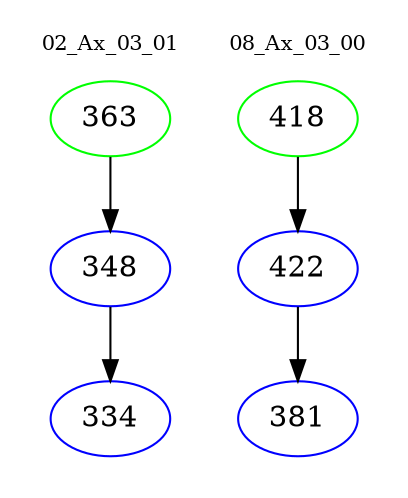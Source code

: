 digraph{
subgraph cluster_0 {
color = white
label = "02_Ax_03_01";
fontsize=10;
T0_363 [label="363", color="green"]
T0_363 -> T0_348 [color="black"]
T0_348 [label="348", color="blue"]
T0_348 -> T0_334 [color="black"]
T0_334 [label="334", color="blue"]
}
subgraph cluster_1 {
color = white
label = "08_Ax_03_00";
fontsize=10;
T1_418 [label="418", color="green"]
T1_418 -> T1_422 [color="black"]
T1_422 [label="422", color="blue"]
T1_422 -> T1_381 [color="black"]
T1_381 [label="381", color="blue"]
}
}
